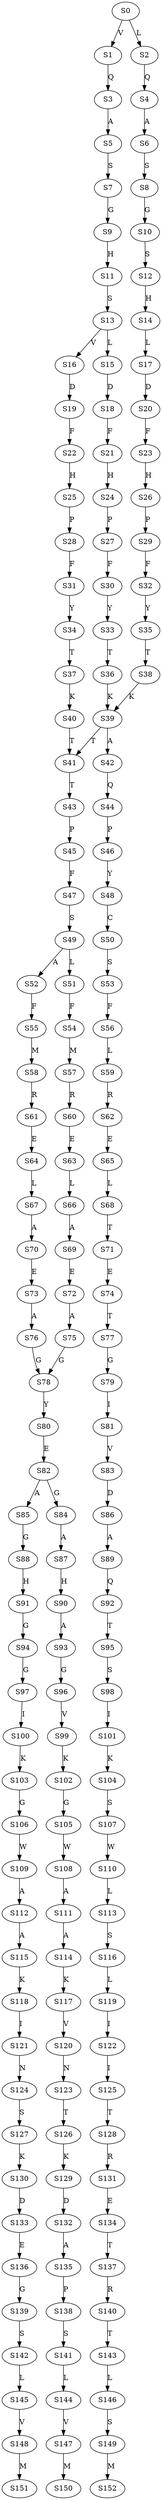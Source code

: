 strict digraph  {
	S0 -> S1 [ label = V ];
	S0 -> S2 [ label = L ];
	S1 -> S3 [ label = Q ];
	S2 -> S4 [ label = Q ];
	S3 -> S5 [ label = A ];
	S4 -> S6 [ label = A ];
	S5 -> S7 [ label = S ];
	S6 -> S8 [ label = S ];
	S7 -> S9 [ label = G ];
	S8 -> S10 [ label = G ];
	S9 -> S11 [ label = H ];
	S10 -> S12 [ label = S ];
	S11 -> S13 [ label = S ];
	S12 -> S14 [ label = H ];
	S13 -> S15 [ label = L ];
	S13 -> S16 [ label = V ];
	S14 -> S17 [ label = L ];
	S15 -> S18 [ label = D ];
	S16 -> S19 [ label = D ];
	S17 -> S20 [ label = D ];
	S18 -> S21 [ label = F ];
	S19 -> S22 [ label = F ];
	S20 -> S23 [ label = F ];
	S21 -> S24 [ label = H ];
	S22 -> S25 [ label = H ];
	S23 -> S26 [ label = H ];
	S24 -> S27 [ label = P ];
	S25 -> S28 [ label = P ];
	S26 -> S29 [ label = P ];
	S27 -> S30 [ label = F ];
	S28 -> S31 [ label = F ];
	S29 -> S32 [ label = F ];
	S30 -> S33 [ label = Y ];
	S31 -> S34 [ label = Y ];
	S32 -> S35 [ label = Y ];
	S33 -> S36 [ label = T ];
	S34 -> S37 [ label = T ];
	S35 -> S38 [ label = T ];
	S36 -> S39 [ label = K ];
	S37 -> S40 [ label = K ];
	S38 -> S39 [ label = K ];
	S39 -> S41 [ label = T ];
	S39 -> S42 [ label = A ];
	S40 -> S41 [ label = T ];
	S41 -> S43 [ label = T ];
	S42 -> S44 [ label = Q ];
	S43 -> S45 [ label = P ];
	S44 -> S46 [ label = P ];
	S45 -> S47 [ label = F ];
	S46 -> S48 [ label = Y ];
	S47 -> S49 [ label = S ];
	S48 -> S50 [ label = C ];
	S49 -> S51 [ label = L ];
	S49 -> S52 [ label = A ];
	S50 -> S53 [ label = S ];
	S51 -> S54 [ label = F ];
	S52 -> S55 [ label = F ];
	S53 -> S56 [ label = F ];
	S54 -> S57 [ label = M ];
	S55 -> S58 [ label = M ];
	S56 -> S59 [ label = L ];
	S57 -> S60 [ label = R ];
	S58 -> S61 [ label = R ];
	S59 -> S62 [ label = R ];
	S60 -> S63 [ label = E ];
	S61 -> S64 [ label = E ];
	S62 -> S65 [ label = E ];
	S63 -> S66 [ label = L ];
	S64 -> S67 [ label = L ];
	S65 -> S68 [ label = L ];
	S66 -> S69 [ label = A ];
	S67 -> S70 [ label = A ];
	S68 -> S71 [ label = T ];
	S69 -> S72 [ label = E ];
	S70 -> S73 [ label = E ];
	S71 -> S74 [ label = E ];
	S72 -> S75 [ label = A ];
	S73 -> S76 [ label = A ];
	S74 -> S77 [ label = T ];
	S75 -> S78 [ label = G ];
	S76 -> S78 [ label = G ];
	S77 -> S79 [ label = G ];
	S78 -> S80 [ label = Y ];
	S79 -> S81 [ label = I ];
	S80 -> S82 [ label = E ];
	S81 -> S83 [ label = V ];
	S82 -> S84 [ label = G ];
	S82 -> S85 [ label = A ];
	S83 -> S86 [ label = D ];
	S84 -> S87 [ label = A ];
	S85 -> S88 [ label = G ];
	S86 -> S89 [ label = A ];
	S87 -> S90 [ label = H ];
	S88 -> S91 [ label = H ];
	S89 -> S92 [ label = Q ];
	S90 -> S93 [ label = A ];
	S91 -> S94 [ label = G ];
	S92 -> S95 [ label = T ];
	S93 -> S96 [ label = G ];
	S94 -> S97 [ label = G ];
	S95 -> S98 [ label = S ];
	S96 -> S99 [ label = V ];
	S97 -> S100 [ label = I ];
	S98 -> S101 [ label = I ];
	S99 -> S102 [ label = K ];
	S100 -> S103 [ label = K ];
	S101 -> S104 [ label = K ];
	S102 -> S105 [ label = G ];
	S103 -> S106 [ label = G ];
	S104 -> S107 [ label = S ];
	S105 -> S108 [ label = W ];
	S106 -> S109 [ label = W ];
	S107 -> S110 [ label = W ];
	S108 -> S111 [ label = A ];
	S109 -> S112 [ label = A ];
	S110 -> S113 [ label = L ];
	S111 -> S114 [ label = A ];
	S112 -> S115 [ label = A ];
	S113 -> S116 [ label = S ];
	S114 -> S117 [ label = K ];
	S115 -> S118 [ label = K ];
	S116 -> S119 [ label = L ];
	S117 -> S120 [ label = V ];
	S118 -> S121 [ label = I ];
	S119 -> S122 [ label = I ];
	S120 -> S123 [ label = N ];
	S121 -> S124 [ label = N ];
	S122 -> S125 [ label = I ];
	S123 -> S126 [ label = T ];
	S124 -> S127 [ label = S ];
	S125 -> S128 [ label = T ];
	S126 -> S129 [ label = K ];
	S127 -> S130 [ label = K ];
	S128 -> S131 [ label = R ];
	S129 -> S132 [ label = D ];
	S130 -> S133 [ label = D ];
	S131 -> S134 [ label = E ];
	S132 -> S135 [ label = A ];
	S133 -> S136 [ label = E ];
	S134 -> S137 [ label = T ];
	S135 -> S138 [ label = P ];
	S136 -> S139 [ label = G ];
	S137 -> S140 [ label = R ];
	S138 -> S141 [ label = S ];
	S139 -> S142 [ label = S ];
	S140 -> S143 [ label = T ];
	S141 -> S144 [ label = L ];
	S142 -> S145 [ label = L ];
	S143 -> S146 [ label = L ];
	S144 -> S147 [ label = V ];
	S145 -> S148 [ label = V ];
	S146 -> S149 [ label = S ];
	S147 -> S150 [ label = M ];
	S148 -> S151 [ label = M ];
	S149 -> S152 [ label = M ];
}
